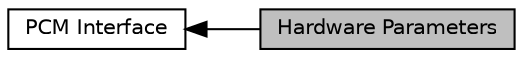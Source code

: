digraph "Hardware Parameters"
{
  edge [fontname="Helvetica",fontsize="10",labelfontname="Helvetica",labelfontsize="10"];
  node [fontname="Helvetica",fontsize="10",shape=record];
  rankdir=LR;
  Node0 [label="Hardware Parameters",height=0.2,width=0.4,color="black", fillcolor="grey75", style="filled", fontcolor="black"];
  Node1 [label="PCM Interface",height=0.2,width=0.4,color="black", fillcolor="white", style="filled",URL="$group___p_c_m.html"];
  Node1->Node0 [shape=plaintext, dir="back", style="solid"];
}
